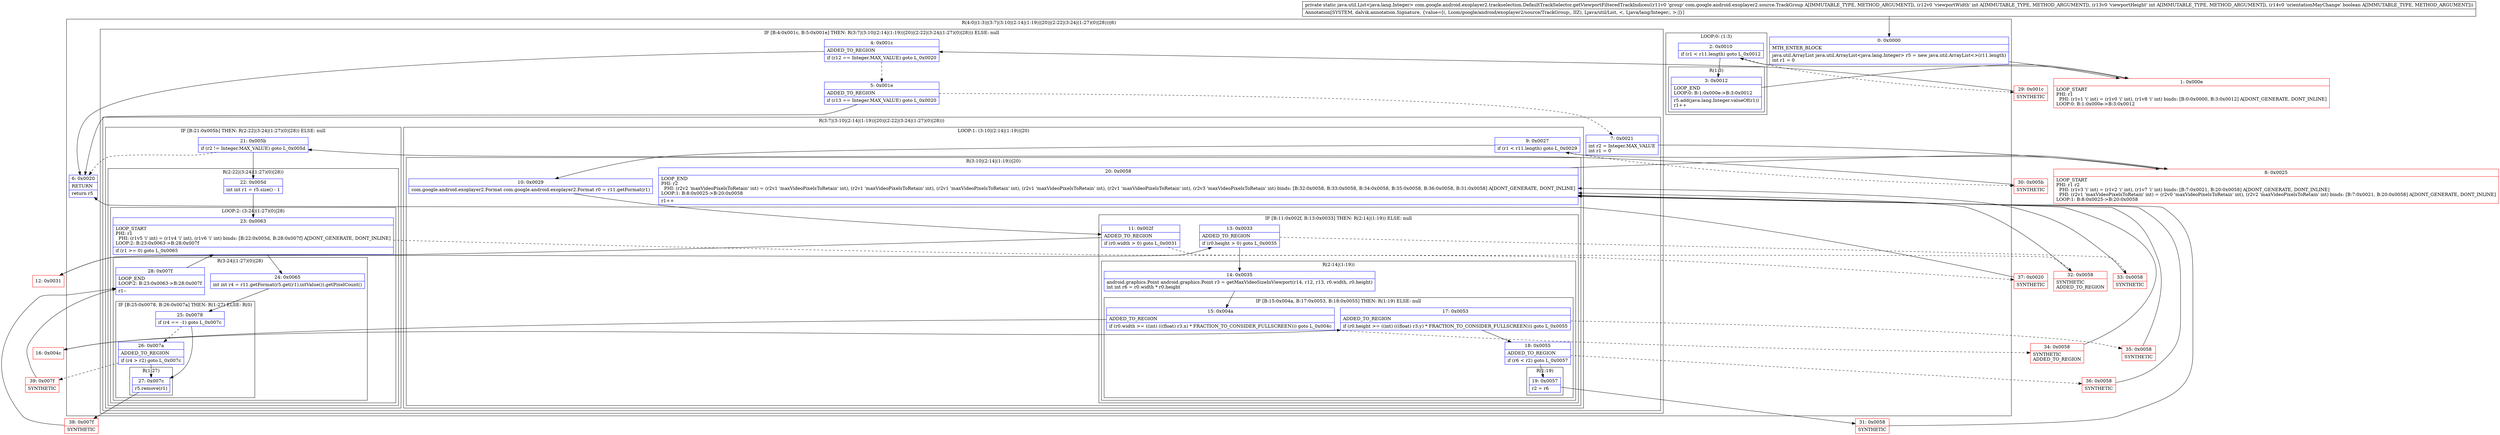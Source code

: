 digraph "CFG forcom.google.android.exoplayer2.trackselection.DefaultTrackSelector.getViewportFilteredTrackIndices(Lcom\/google\/android\/exoplayer2\/source\/TrackGroup;IIZ)Ljava\/util\/List;" {
subgraph cluster_Region_481638821 {
label = "R(4:0|(1:3)|(3:7|(3:10|(2:14|(1:19))|20)|(2:22|(3:24|(1:27)(0)|28)))|6)";
node [shape=record,color=blue];
Node_0 [shape=record,label="{0\:\ 0x0000|MTH_ENTER_BLOCK\l|java.util.ArrayList java.util.ArrayList\<java.lang.Integer\> r5 = new java.util.ArrayList\<\>(r11.length)\lint r1 = 0\l}"];
subgraph cluster_LoopRegion_1478923968 {
label = "LOOP:0: (1:3)";
node [shape=record,color=blue];
Node_2 [shape=record,label="{2\:\ 0x0010|if (r1 \< r11.length) goto L_0x0012\l}"];
subgraph cluster_Region_489142310 {
label = "R(1:3)";
node [shape=record,color=blue];
Node_3 [shape=record,label="{3\:\ 0x0012|LOOP_END\lLOOP:0: B:1:0x000e\-\>B:3:0x0012\l|r5.add(java.lang.Integer.valueOf(r1))\lr1++\l}"];
}
}
subgraph cluster_IfRegion_1119049329 {
label = "IF [B:4:0x001c, B:5:0x001e] THEN: R(3:7|(3:10|(2:14|(1:19))|20)|(2:22|(3:24|(1:27)(0)|28))) ELSE: null";
node [shape=record,color=blue];
Node_4 [shape=record,label="{4\:\ 0x001c|ADDED_TO_REGION\l|if (r12 == Integer.MAX_VALUE) goto L_0x0020\l}"];
Node_5 [shape=record,label="{5\:\ 0x001e|ADDED_TO_REGION\l|if (r13 == Integer.MAX_VALUE) goto L_0x0020\l}"];
subgraph cluster_Region_1057770918 {
label = "R(3:7|(3:10|(2:14|(1:19))|20)|(2:22|(3:24|(1:27)(0)|28)))";
node [shape=record,color=blue];
Node_7 [shape=record,label="{7\:\ 0x0021|int r2 = Integer.MAX_VALUE\lint r1 = 0\l}"];
subgraph cluster_LoopRegion_1487523511 {
label = "LOOP:1: (3:10|(2:14|(1:19))|20)";
node [shape=record,color=blue];
Node_9 [shape=record,label="{9\:\ 0x0027|if (r1 \< r11.length) goto L_0x0029\l}"];
subgraph cluster_Region_959447871 {
label = "R(3:10|(2:14|(1:19))|20)";
node [shape=record,color=blue];
Node_10 [shape=record,label="{10\:\ 0x0029|com.google.android.exoplayer2.Format com.google.android.exoplayer2.Format r0 = r11.getFormat(r1)\l}"];
subgraph cluster_IfRegion_1413962672 {
label = "IF [B:11:0x002f, B:13:0x0033] THEN: R(2:14|(1:19)) ELSE: null";
node [shape=record,color=blue];
Node_11 [shape=record,label="{11\:\ 0x002f|ADDED_TO_REGION\l|if (r0.width \> 0) goto L_0x0031\l}"];
Node_13 [shape=record,label="{13\:\ 0x0033|ADDED_TO_REGION\l|if (r0.height \> 0) goto L_0x0035\l}"];
subgraph cluster_Region_77068336 {
label = "R(2:14|(1:19))";
node [shape=record,color=blue];
Node_14 [shape=record,label="{14\:\ 0x0035|android.graphics.Point android.graphics.Point r3 = getMaxVideoSizeInViewport(r14, r12, r13, r0.width, r0.height)\lint int r6 = r0.width * r0.height\l}"];
subgraph cluster_IfRegion_743024163 {
label = "IF [B:15:0x004a, B:17:0x0053, B:18:0x0055] THEN: R(1:19) ELSE: null";
node [shape=record,color=blue];
Node_15 [shape=record,label="{15\:\ 0x004a|ADDED_TO_REGION\l|if (r0.width \>= ((int) (((float) r3.x) * FRACTION_TO_CONSIDER_FULLSCREEN))) goto L_0x004c\l}"];
Node_17 [shape=record,label="{17\:\ 0x0053|ADDED_TO_REGION\l|if (r0.height \>= ((int) (((float) r3.y) * FRACTION_TO_CONSIDER_FULLSCREEN))) goto L_0x0055\l}"];
Node_18 [shape=record,label="{18\:\ 0x0055|ADDED_TO_REGION\l|if (r6 \< r2) goto L_0x0057\l}"];
subgraph cluster_Region_111700414 {
label = "R(1:19)";
node [shape=record,color=blue];
Node_19 [shape=record,label="{19\:\ 0x0057|r2 = r6\l}"];
}
}
}
}
Node_20 [shape=record,label="{20\:\ 0x0058|LOOP_END\lPHI: r2 \l  PHI: (r2v2 'maxVideoPixelsToRetain' int) = (r2v1 'maxVideoPixelsToRetain' int), (r2v1 'maxVideoPixelsToRetain' int), (r2v1 'maxVideoPixelsToRetain' int), (r2v1 'maxVideoPixelsToRetain' int), (r2v1 'maxVideoPixelsToRetain' int), (r2v3 'maxVideoPixelsToRetain' int) binds: [B:32:0x0058, B:33:0x0058, B:34:0x0058, B:35:0x0058, B:36:0x0058, B:31:0x0058] A[DONT_GENERATE, DONT_INLINE]\lLOOP:1: B:8:0x0025\-\>B:20:0x0058\l|r1++\l}"];
}
}
subgraph cluster_IfRegion_1085650428 {
label = "IF [B:21:0x005b] THEN: R(2:22|(3:24|(1:27)(0)|28)) ELSE: null";
node [shape=record,color=blue];
Node_21 [shape=record,label="{21\:\ 0x005b|if (r2 != Integer.MAX_VALUE) goto L_0x005d\l}"];
subgraph cluster_Region_796283933 {
label = "R(2:22|(3:24|(1:27)(0)|28))";
node [shape=record,color=blue];
Node_22 [shape=record,label="{22\:\ 0x005d|int int r1 = r5.size() \- 1\l}"];
subgraph cluster_LoopRegion_1357309311 {
label = "LOOP:2: (3:24|(1:27)(0)|28)";
node [shape=record,color=blue];
Node_23 [shape=record,label="{23\:\ 0x0063|LOOP_START\lPHI: r1 \l  PHI: (r1v5 'i' int) = (r1v4 'i' int), (r1v6 'i' int) binds: [B:22:0x005d, B:28:0x007f] A[DONT_GENERATE, DONT_INLINE]\lLOOP:2: B:23:0x0063\-\>B:28:0x007f\l|if (r1 \>= 0) goto L_0x0065\l}"];
subgraph cluster_Region_1705744087 {
label = "R(3:24|(1:27)(0)|28)";
node [shape=record,color=blue];
Node_24 [shape=record,label="{24\:\ 0x0065|int int r4 = r11.getFormat(r5.get(r1).intValue()).getPixelCount()\l}"];
subgraph cluster_IfRegion_487174449 {
label = "IF [B:25:0x0078, B:26:0x007a] THEN: R(1:27) ELSE: R(0)";
node [shape=record,color=blue];
Node_25 [shape=record,label="{25\:\ 0x0078|if (r4 == \-1) goto L_0x007c\l}"];
Node_26 [shape=record,label="{26\:\ 0x007a|ADDED_TO_REGION\l|if (r4 \> r2) goto L_0x007c\l}"];
subgraph cluster_Region_1164829900 {
label = "R(1:27)";
node [shape=record,color=blue];
Node_27 [shape=record,label="{27\:\ 0x007c|r5.remove(r1)\l}"];
}
subgraph cluster_Region_278476872 {
label = "R(0)";
node [shape=record,color=blue];
}
}
Node_28 [shape=record,label="{28\:\ 0x007f|LOOP_END\lLOOP:2: B:23:0x0063\-\>B:28:0x007f\l|r1\-\-\l}"];
}
}
}
}
}
}
Node_6 [shape=record,label="{6\:\ 0x0020|RETURN\l|return r5\l}"];
}
Node_1 [shape=record,color=red,label="{1\:\ 0x000e|LOOP_START\lPHI: r1 \l  PHI: (r1v1 'i' int) = (r1v0 'i' int), (r1v8 'i' int) binds: [B:0:0x0000, B:3:0x0012] A[DONT_GENERATE, DONT_INLINE]\lLOOP:0: B:1:0x000e\-\>B:3:0x0012\l}"];
Node_8 [shape=record,color=red,label="{8\:\ 0x0025|LOOP_START\lPHI: r1 r2 \l  PHI: (r1v3 'i' int) = (r1v2 'i' int), (r1v7 'i' int) binds: [B:7:0x0021, B:20:0x0058] A[DONT_GENERATE, DONT_INLINE]\l  PHI: (r2v1 'maxVideoPixelsToRetain' int) = (r2v0 'maxVideoPixelsToRetain' int), (r2v2 'maxVideoPixelsToRetain' int) binds: [B:7:0x0021, B:20:0x0058] A[DONT_GENERATE, DONT_INLINE]\lLOOP:1: B:8:0x0025\-\>B:20:0x0058\l}"];
Node_12 [shape=record,color=red,label="{12\:\ 0x0031}"];
Node_16 [shape=record,color=red,label="{16\:\ 0x004c}"];
Node_29 [shape=record,color=red,label="{29\:\ 0x001c|SYNTHETIC\l}"];
Node_30 [shape=record,color=red,label="{30\:\ 0x005b|SYNTHETIC\l}"];
Node_31 [shape=record,color=red,label="{31\:\ 0x0058|SYNTHETIC\l}"];
Node_32 [shape=record,color=red,label="{32\:\ 0x0058|SYNTHETIC\lADDED_TO_REGION\l}"];
Node_33 [shape=record,color=red,label="{33\:\ 0x0058|SYNTHETIC\l}"];
Node_34 [shape=record,color=red,label="{34\:\ 0x0058|SYNTHETIC\lADDED_TO_REGION\l}"];
Node_35 [shape=record,color=red,label="{35\:\ 0x0058|SYNTHETIC\l}"];
Node_36 [shape=record,color=red,label="{36\:\ 0x0058|SYNTHETIC\l}"];
Node_37 [shape=record,color=red,label="{37\:\ 0x0020|SYNTHETIC\l}"];
Node_38 [shape=record,color=red,label="{38\:\ 0x007f|SYNTHETIC\l}"];
Node_39 [shape=record,color=red,label="{39\:\ 0x007f|SYNTHETIC\l}"];
MethodNode[shape=record,label="{private static java.util.List\<java.lang.Integer\> com.google.android.exoplayer2.trackselection.DefaultTrackSelector.getViewportFilteredTrackIndices((r11v0 'group' com.google.android.exoplayer2.source.TrackGroup A[IMMUTABLE_TYPE, METHOD_ARGUMENT]), (r12v0 'viewportWidth' int A[IMMUTABLE_TYPE, METHOD_ARGUMENT]), (r13v0 'viewportHeight' int A[IMMUTABLE_TYPE, METHOD_ARGUMENT]), (r14v0 'orientationMayChange' boolean A[IMMUTABLE_TYPE, METHOD_ARGUMENT]))  | Annotation[SYSTEM, dalvik.annotation.Signature, \{value=[(, Lcom\/google\/android\/exoplayer2\/source\/TrackGroup;, IIZ), Ljava\/util\/List, \<, Ljava\/lang\/Integer;, \>;]\}]\l}"];
MethodNode -> Node_0;
Node_0 -> Node_1;
Node_2 -> Node_3;
Node_2 -> Node_29[style=dashed];
Node_3 -> Node_1;
Node_4 -> Node_5[style=dashed];
Node_4 -> Node_6;
Node_5 -> Node_6;
Node_5 -> Node_7[style=dashed];
Node_7 -> Node_8;
Node_9 -> Node_10;
Node_9 -> Node_30[style=dashed];
Node_10 -> Node_11;
Node_11 -> Node_12;
Node_11 -> Node_32[style=dashed];
Node_13 -> Node_14;
Node_13 -> Node_33[style=dashed];
Node_14 -> Node_15;
Node_15 -> Node_16;
Node_15 -> Node_34[style=dashed];
Node_17 -> Node_18;
Node_17 -> Node_35[style=dashed];
Node_18 -> Node_19;
Node_18 -> Node_36[style=dashed];
Node_19 -> Node_31;
Node_20 -> Node_8;
Node_21 -> Node_6[style=dashed];
Node_21 -> Node_22;
Node_22 -> Node_23;
Node_23 -> Node_24;
Node_23 -> Node_37[style=dashed];
Node_24 -> Node_25;
Node_25 -> Node_26[style=dashed];
Node_25 -> Node_27;
Node_26 -> Node_27;
Node_26 -> Node_39[style=dashed];
Node_27 -> Node_38;
Node_28 -> Node_23;
Node_1 -> Node_2;
Node_8 -> Node_9;
Node_12 -> Node_13;
Node_16 -> Node_17;
Node_29 -> Node_4;
Node_30 -> Node_21;
Node_31 -> Node_20;
Node_32 -> Node_20;
Node_33 -> Node_20;
Node_34 -> Node_20;
Node_35 -> Node_20;
Node_36 -> Node_20;
Node_37 -> Node_6;
Node_38 -> Node_28;
Node_39 -> Node_28;
}

